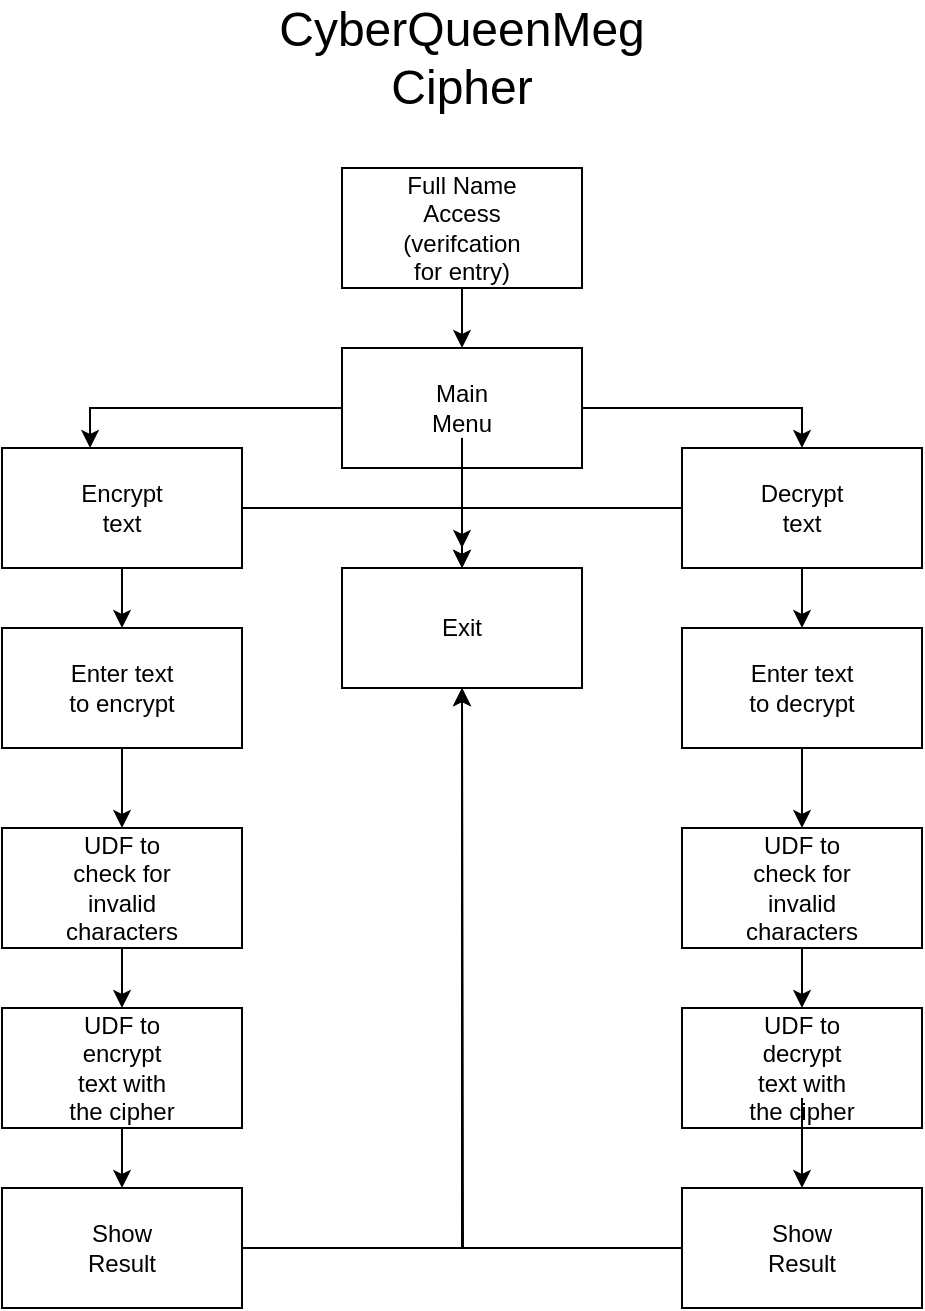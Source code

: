 <mxfile version="22.1.3" type="github">
  <diagram name="Page-1" id="0tuLwzUozmUHdHJlJOqu">
    <mxGraphModel dx="743" dy="782" grid="1" gridSize="10" guides="1" tooltips="1" connect="1" arrows="1" fold="1" page="1" pageScale="1" pageWidth="850" pageHeight="1100" math="0" shadow="0">
      <root>
        <mxCell id="0" />
        <mxCell id="1" parent="0" />
        <mxCell id="bSMvVPboWSpiL0ENMX8w-1" value="&lt;font style=&quot;font-size: 24px;&quot;&gt;CyberQueenMeg Cipher&lt;/font&gt;" style="text;html=1;strokeColor=none;fillColor=none;align=center;verticalAlign=middle;whiteSpace=wrap;rounded=0;" vertex="1" parent="1">
          <mxGeometry x="390" y="70" width="60" height="30" as="geometry" />
        </mxCell>
        <mxCell id="bSMvVPboWSpiL0ENMX8w-27" style="edgeStyle=orthogonalEdgeStyle;rounded=0;orthogonalLoop=1;jettySize=auto;html=1;entryX=0.5;entryY=0;entryDx=0;entryDy=0;" edge="1" parent="1" source="bSMvVPboWSpiL0ENMX8w-2" target="bSMvVPboWSpiL0ENMX8w-4">
          <mxGeometry relative="1" as="geometry" />
        </mxCell>
        <mxCell id="bSMvVPboWSpiL0ENMX8w-2" value="" style="rounded=0;whiteSpace=wrap;html=1;" vertex="1" parent="1">
          <mxGeometry x="360" y="140" width="120" height="60" as="geometry" />
        </mxCell>
        <mxCell id="bSMvVPboWSpiL0ENMX8w-3" value="Full Name Access (verifcation for entry)" style="text;html=1;strokeColor=none;fillColor=none;align=center;verticalAlign=middle;whiteSpace=wrap;rounded=0;" vertex="1" parent="1">
          <mxGeometry x="390" y="155" width="60" height="30" as="geometry" />
        </mxCell>
        <mxCell id="bSMvVPboWSpiL0ENMX8w-11" style="edgeStyle=orthogonalEdgeStyle;rounded=0;orthogonalLoop=1;jettySize=auto;html=1;entryX=0.5;entryY=0;entryDx=0;entryDy=0;" edge="1" parent="1" source="bSMvVPboWSpiL0ENMX8w-4" target="bSMvVPboWSpiL0ENMX8w-7">
          <mxGeometry relative="1" as="geometry" />
        </mxCell>
        <mxCell id="bSMvVPboWSpiL0ENMX8w-4" value="" style="rounded=0;whiteSpace=wrap;html=1;" vertex="1" parent="1">
          <mxGeometry x="360" y="230" width="120" height="60" as="geometry" />
        </mxCell>
        <mxCell id="bSMvVPboWSpiL0ENMX8w-13" style="edgeStyle=orthogonalEdgeStyle;rounded=0;orthogonalLoop=1;jettySize=auto;html=1;" edge="1" parent="1" source="bSMvVPboWSpiL0ENMX8w-5">
          <mxGeometry relative="1" as="geometry">
            <mxPoint x="420" y="330" as="targetPoint" />
          </mxGeometry>
        </mxCell>
        <mxCell id="bSMvVPboWSpiL0ENMX8w-5" value="Main Menu" style="text;html=1;strokeColor=none;fillColor=none;align=center;verticalAlign=middle;whiteSpace=wrap;rounded=0;" vertex="1" parent="1">
          <mxGeometry x="390" y="245" width="60" height="30" as="geometry" />
        </mxCell>
        <mxCell id="bSMvVPboWSpiL0ENMX8w-17" style="edgeStyle=orthogonalEdgeStyle;rounded=0;orthogonalLoop=1;jettySize=auto;html=1;entryX=0.5;entryY=0;entryDx=0;entryDy=0;" edge="1" parent="1" source="bSMvVPboWSpiL0ENMX8w-7" target="bSMvVPboWSpiL0ENMX8w-14">
          <mxGeometry relative="1" as="geometry" />
        </mxCell>
        <mxCell id="bSMvVPboWSpiL0ENMX8w-28" style="edgeStyle=orthogonalEdgeStyle;rounded=0;orthogonalLoop=1;jettySize=auto;html=1;entryX=0.5;entryY=0;entryDx=0;entryDy=0;" edge="1" parent="1" source="bSMvVPboWSpiL0ENMX8w-7" target="bSMvVPboWSpiL0ENMX8w-20">
          <mxGeometry relative="1" as="geometry" />
        </mxCell>
        <mxCell id="bSMvVPboWSpiL0ENMX8w-7" value="" style="rounded=0;whiteSpace=wrap;html=1;" vertex="1" parent="1">
          <mxGeometry x="530" y="280" width="120" height="60" as="geometry" />
        </mxCell>
        <mxCell id="bSMvVPboWSpiL0ENMX8w-8" value="Decrypt text" style="text;html=1;strokeColor=none;fillColor=none;align=center;verticalAlign=middle;whiteSpace=wrap;rounded=0;" vertex="1" parent="1">
          <mxGeometry x="560" y="295" width="60" height="30" as="geometry" />
        </mxCell>
        <mxCell id="bSMvVPboWSpiL0ENMX8w-16" style="edgeStyle=orthogonalEdgeStyle;rounded=0;orthogonalLoop=1;jettySize=auto;html=1;entryX=0.5;entryY=0;entryDx=0;entryDy=0;" edge="1" parent="1" source="bSMvVPboWSpiL0ENMX8w-9" target="bSMvVPboWSpiL0ENMX8w-14">
          <mxGeometry relative="1" as="geometry" />
        </mxCell>
        <mxCell id="bSMvVPboWSpiL0ENMX8w-26" style="edgeStyle=orthogonalEdgeStyle;rounded=0;orthogonalLoop=1;jettySize=auto;html=1;" edge="1" parent="1" source="bSMvVPboWSpiL0ENMX8w-9" target="bSMvVPboWSpiL0ENMX8w-18">
          <mxGeometry relative="1" as="geometry" />
        </mxCell>
        <mxCell id="bSMvVPboWSpiL0ENMX8w-9" value="" style="rounded=0;whiteSpace=wrap;html=1;" vertex="1" parent="1">
          <mxGeometry x="190" y="280" width="120" height="60" as="geometry" />
        </mxCell>
        <mxCell id="bSMvVPboWSpiL0ENMX8w-10" value="Encrypt text" style="text;html=1;strokeColor=none;fillColor=none;align=center;verticalAlign=middle;whiteSpace=wrap;rounded=0;" vertex="1" parent="1">
          <mxGeometry x="220" y="295" width="60" height="30" as="geometry" />
        </mxCell>
        <mxCell id="bSMvVPboWSpiL0ENMX8w-12" style="edgeStyle=orthogonalEdgeStyle;rounded=0;orthogonalLoop=1;jettySize=auto;html=1;entryX=0.367;entryY=0;entryDx=0;entryDy=0;entryPerimeter=0;" edge="1" parent="1" source="bSMvVPboWSpiL0ENMX8w-4" target="bSMvVPboWSpiL0ENMX8w-9">
          <mxGeometry relative="1" as="geometry" />
        </mxCell>
        <mxCell id="bSMvVPboWSpiL0ENMX8w-14" value="" style="rounded=0;whiteSpace=wrap;html=1;" vertex="1" parent="1">
          <mxGeometry x="360" y="340" width="120" height="60" as="geometry" />
        </mxCell>
        <mxCell id="bSMvVPboWSpiL0ENMX8w-15" value="Exit" style="text;html=1;strokeColor=none;fillColor=none;align=center;verticalAlign=middle;whiteSpace=wrap;rounded=0;" vertex="1" parent="1">
          <mxGeometry x="390" y="355" width="60" height="30" as="geometry" />
        </mxCell>
        <mxCell id="bSMvVPboWSpiL0ENMX8w-49" style="edgeStyle=orthogonalEdgeStyle;rounded=0;orthogonalLoop=1;jettySize=auto;html=1;entryX=0.5;entryY=0;entryDx=0;entryDy=0;" edge="1" parent="1" source="bSMvVPboWSpiL0ENMX8w-18" target="bSMvVPboWSpiL0ENMX8w-44">
          <mxGeometry relative="1" as="geometry" />
        </mxCell>
        <mxCell id="bSMvVPboWSpiL0ENMX8w-18" value="" style="rounded=0;whiteSpace=wrap;html=1;" vertex="1" parent="1">
          <mxGeometry x="190" y="370" width="120" height="60" as="geometry" />
        </mxCell>
        <mxCell id="bSMvVPboWSpiL0ENMX8w-19" value="Enter text to encrypt" style="text;html=1;strokeColor=none;fillColor=none;align=center;verticalAlign=middle;whiteSpace=wrap;rounded=0;" vertex="1" parent="1">
          <mxGeometry x="220" y="385" width="60" height="30" as="geometry" />
        </mxCell>
        <mxCell id="bSMvVPboWSpiL0ENMX8w-48" style="edgeStyle=orthogonalEdgeStyle;rounded=0;orthogonalLoop=1;jettySize=auto;html=1;entryX=0.5;entryY=0;entryDx=0;entryDy=0;" edge="1" parent="1" source="bSMvVPboWSpiL0ENMX8w-20" target="bSMvVPboWSpiL0ENMX8w-46">
          <mxGeometry relative="1" as="geometry" />
        </mxCell>
        <mxCell id="bSMvVPboWSpiL0ENMX8w-20" value="" style="rounded=0;whiteSpace=wrap;html=1;" vertex="1" parent="1">
          <mxGeometry x="530" y="370" width="120" height="60" as="geometry" />
        </mxCell>
        <mxCell id="bSMvVPboWSpiL0ENMX8w-21" value="Enter text to decrypt" style="text;html=1;strokeColor=none;fillColor=none;align=center;verticalAlign=middle;whiteSpace=wrap;rounded=0;" vertex="1" parent="1">
          <mxGeometry x="560" y="385" width="60" height="30" as="geometry" />
        </mxCell>
        <mxCell id="bSMvVPboWSpiL0ENMX8w-41" style="edgeStyle=orthogonalEdgeStyle;rounded=0;orthogonalLoop=1;jettySize=auto;html=1;entryX=0.5;entryY=0;entryDx=0;entryDy=0;" edge="1" parent="1" source="bSMvVPboWSpiL0ENMX8w-30" target="bSMvVPboWSpiL0ENMX8w-36">
          <mxGeometry relative="1" as="geometry" />
        </mxCell>
        <mxCell id="bSMvVPboWSpiL0ENMX8w-30" value="" style="rounded=0;whiteSpace=wrap;html=1;" vertex="1" parent="1">
          <mxGeometry x="190" y="560" width="120" height="60" as="geometry" />
        </mxCell>
        <mxCell id="bSMvVPboWSpiL0ENMX8w-31" value="UDF to encrypt text with the cipher" style="text;html=1;strokeColor=none;fillColor=none;align=center;verticalAlign=middle;whiteSpace=wrap;rounded=0;" vertex="1" parent="1">
          <mxGeometry x="220" y="575" width="60" height="30" as="geometry" />
        </mxCell>
        <mxCell id="bSMvVPboWSpiL0ENMX8w-32" value="" style="rounded=0;whiteSpace=wrap;html=1;" vertex="1" parent="1">
          <mxGeometry x="530" y="560" width="120" height="60" as="geometry" />
        </mxCell>
        <mxCell id="bSMvVPboWSpiL0ENMX8w-40" style="edgeStyle=orthogonalEdgeStyle;rounded=0;orthogonalLoop=1;jettySize=auto;html=1;entryX=0.5;entryY=0;entryDx=0;entryDy=0;" edge="1" parent="1" source="bSMvVPboWSpiL0ENMX8w-33" target="bSMvVPboWSpiL0ENMX8w-38">
          <mxGeometry relative="1" as="geometry" />
        </mxCell>
        <mxCell id="bSMvVPboWSpiL0ENMX8w-33" value="UDF to decrypt text with the cipher" style="text;html=1;strokeColor=none;fillColor=none;align=center;verticalAlign=middle;whiteSpace=wrap;rounded=0;" vertex="1" parent="1">
          <mxGeometry x="560" y="575" width="60" height="30" as="geometry" />
        </mxCell>
        <mxCell id="bSMvVPboWSpiL0ENMX8w-42" style="edgeStyle=orthogonalEdgeStyle;rounded=0;orthogonalLoop=1;jettySize=auto;html=1;entryX=0.5;entryY=1;entryDx=0;entryDy=0;" edge="1" parent="1" source="bSMvVPboWSpiL0ENMX8w-36" target="bSMvVPboWSpiL0ENMX8w-14">
          <mxGeometry relative="1" as="geometry" />
        </mxCell>
        <mxCell id="bSMvVPboWSpiL0ENMX8w-36" value="" style="rounded=0;whiteSpace=wrap;html=1;" vertex="1" parent="1">
          <mxGeometry x="190" y="650" width="120" height="60" as="geometry" />
        </mxCell>
        <mxCell id="bSMvVPboWSpiL0ENMX8w-37" value="Show Result" style="text;html=1;strokeColor=none;fillColor=none;align=center;verticalAlign=middle;whiteSpace=wrap;rounded=0;" vertex="1" parent="1">
          <mxGeometry x="220" y="665" width="60" height="30" as="geometry" />
        </mxCell>
        <mxCell id="bSMvVPboWSpiL0ENMX8w-43" style="edgeStyle=orthogonalEdgeStyle;rounded=0;orthogonalLoop=1;jettySize=auto;html=1;" edge="1" parent="1" source="bSMvVPboWSpiL0ENMX8w-38">
          <mxGeometry relative="1" as="geometry">
            <mxPoint x="420" y="400" as="targetPoint" />
          </mxGeometry>
        </mxCell>
        <mxCell id="bSMvVPboWSpiL0ENMX8w-38" value="" style="rounded=0;whiteSpace=wrap;html=1;" vertex="1" parent="1">
          <mxGeometry x="530" y="650" width="120" height="60" as="geometry" />
        </mxCell>
        <mxCell id="bSMvVPboWSpiL0ENMX8w-39" value="Show Result" style="text;html=1;strokeColor=none;fillColor=none;align=center;verticalAlign=middle;whiteSpace=wrap;rounded=0;" vertex="1" parent="1">
          <mxGeometry x="560" y="665" width="60" height="30" as="geometry" />
        </mxCell>
        <mxCell id="bSMvVPboWSpiL0ENMX8w-51" style="edgeStyle=orthogonalEdgeStyle;rounded=0;orthogonalLoop=1;jettySize=auto;html=1;entryX=0.5;entryY=0;entryDx=0;entryDy=0;" edge="1" parent="1" source="bSMvVPboWSpiL0ENMX8w-44" target="bSMvVPboWSpiL0ENMX8w-30">
          <mxGeometry relative="1" as="geometry" />
        </mxCell>
        <mxCell id="bSMvVPboWSpiL0ENMX8w-44" value="" style="rounded=0;whiteSpace=wrap;html=1;" vertex="1" parent="1">
          <mxGeometry x="190" y="470" width="120" height="60" as="geometry" />
        </mxCell>
        <mxCell id="bSMvVPboWSpiL0ENMX8w-45" value="UDF to check for invalid characters" style="text;html=1;strokeColor=none;fillColor=none;align=center;verticalAlign=middle;whiteSpace=wrap;rounded=0;" vertex="1" parent="1">
          <mxGeometry x="220" y="485" width="60" height="30" as="geometry" />
        </mxCell>
        <mxCell id="bSMvVPboWSpiL0ENMX8w-52" style="edgeStyle=orthogonalEdgeStyle;rounded=0;orthogonalLoop=1;jettySize=auto;html=1;entryX=0.5;entryY=0;entryDx=0;entryDy=0;" edge="1" parent="1" source="bSMvVPboWSpiL0ENMX8w-46" target="bSMvVPboWSpiL0ENMX8w-32">
          <mxGeometry relative="1" as="geometry" />
        </mxCell>
        <mxCell id="bSMvVPboWSpiL0ENMX8w-46" value="" style="rounded=0;whiteSpace=wrap;html=1;" vertex="1" parent="1">
          <mxGeometry x="530" y="470" width="120" height="60" as="geometry" />
        </mxCell>
        <mxCell id="bSMvVPboWSpiL0ENMX8w-47" value="UDF to check for invalid characters" style="text;html=1;strokeColor=none;fillColor=none;align=center;verticalAlign=middle;whiteSpace=wrap;rounded=0;" vertex="1" parent="1">
          <mxGeometry x="560" y="485" width="60" height="30" as="geometry" />
        </mxCell>
      </root>
    </mxGraphModel>
  </diagram>
</mxfile>
